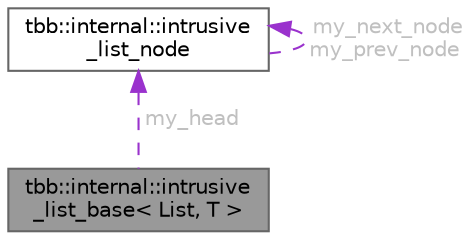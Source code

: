 digraph "tbb::internal::intrusive_list_base&lt; List, T &gt;"
{
 // LATEX_PDF_SIZE
  bgcolor="transparent";
  edge [fontname=Helvetica,fontsize=10,labelfontname=Helvetica,labelfontsize=10];
  node [fontname=Helvetica,fontsize=10,shape=box,height=0.2,width=0.4];
  Node1 [id="Node000001",label="tbb::internal::intrusive\l_list_base\< List, T \>",height=0.2,width=0.4,color="gray40", fillcolor="grey60", style="filled", fontcolor="black",tooltip="List of element of type T, where T is derived from intrusive_list_node"];
  Node2 -> Node1 [id="edge1_Node000001_Node000002",dir="back",color="darkorchid3",style="dashed",tooltip=" ",label=" my_head",fontcolor="grey" ];
  Node2 [id="Node000002",label="tbb::internal::intrusive\l_list_node",height=0.2,width=0.4,color="gray40", fillcolor="white", style="filled",URL="$structtbb_1_1internal_1_1intrusive__list__node.html",tooltip="Data structure to be inherited by the types that can form intrusive lists."];
  Node2 -> Node2 [id="edge2_Node000002_Node000002",dir="back",color="darkorchid3",style="dashed",tooltip=" ",label=" my_next_node\nmy_prev_node",fontcolor="grey" ];
}

